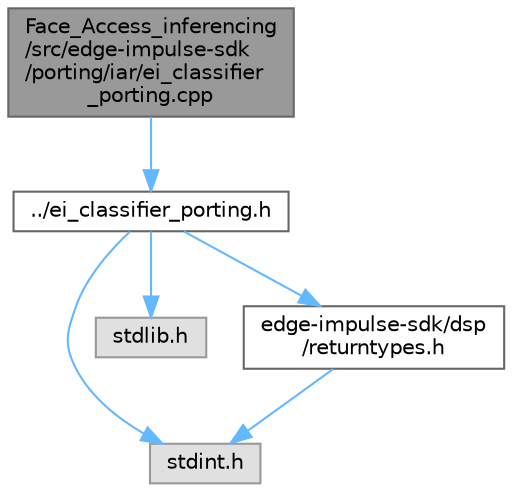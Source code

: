 digraph "Face_Access_inferencing/src/edge-impulse-sdk/porting/iar/ei_classifier_porting.cpp"
{
 // LATEX_PDF_SIZE
  bgcolor="transparent";
  edge [fontname=Helvetica,fontsize=10,labelfontname=Helvetica,labelfontsize=10];
  node [fontname=Helvetica,fontsize=10,shape=box,height=0.2,width=0.4];
  Node1 [id="Node000001",label="Face_Access_inferencing\l/src/edge-impulse-sdk\l/porting/iar/ei_classifier\l_porting.cpp",height=0.2,width=0.4,color="gray40", fillcolor="grey60", style="filled", fontcolor="black",tooltip=" "];
  Node1 -> Node2 [id="edge6_Node000001_Node000002",color="steelblue1",style="solid",tooltip=" "];
  Node2 [id="Node000002",label="../ei_classifier_porting.h",height=0.2,width=0.4,color="grey40", fillcolor="white", style="filled",URL="$ei__classifier__porting_8h.html",tooltip=" "];
  Node2 -> Node3 [id="edge7_Node000002_Node000003",color="steelblue1",style="solid",tooltip=" "];
  Node3 [id="Node000003",label="stdint.h",height=0.2,width=0.4,color="grey60", fillcolor="#E0E0E0", style="filled",tooltip=" "];
  Node2 -> Node4 [id="edge8_Node000002_Node000004",color="steelblue1",style="solid",tooltip=" "];
  Node4 [id="Node000004",label="stdlib.h",height=0.2,width=0.4,color="grey60", fillcolor="#E0E0E0", style="filled",tooltip=" "];
  Node2 -> Node5 [id="edge9_Node000002_Node000005",color="steelblue1",style="solid",tooltip=" "];
  Node5 [id="Node000005",label="edge-impulse-sdk/dsp\l/returntypes.h",height=0.2,width=0.4,color="grey40", fillcolor="white", style="filled",URL="$returntypes_8h.html",tooltip=" "];
  Node5 -> Node3 [id="edge10_Node000005_Node000003",color="steelblue1",style="solid",tooltip=" "];
}
